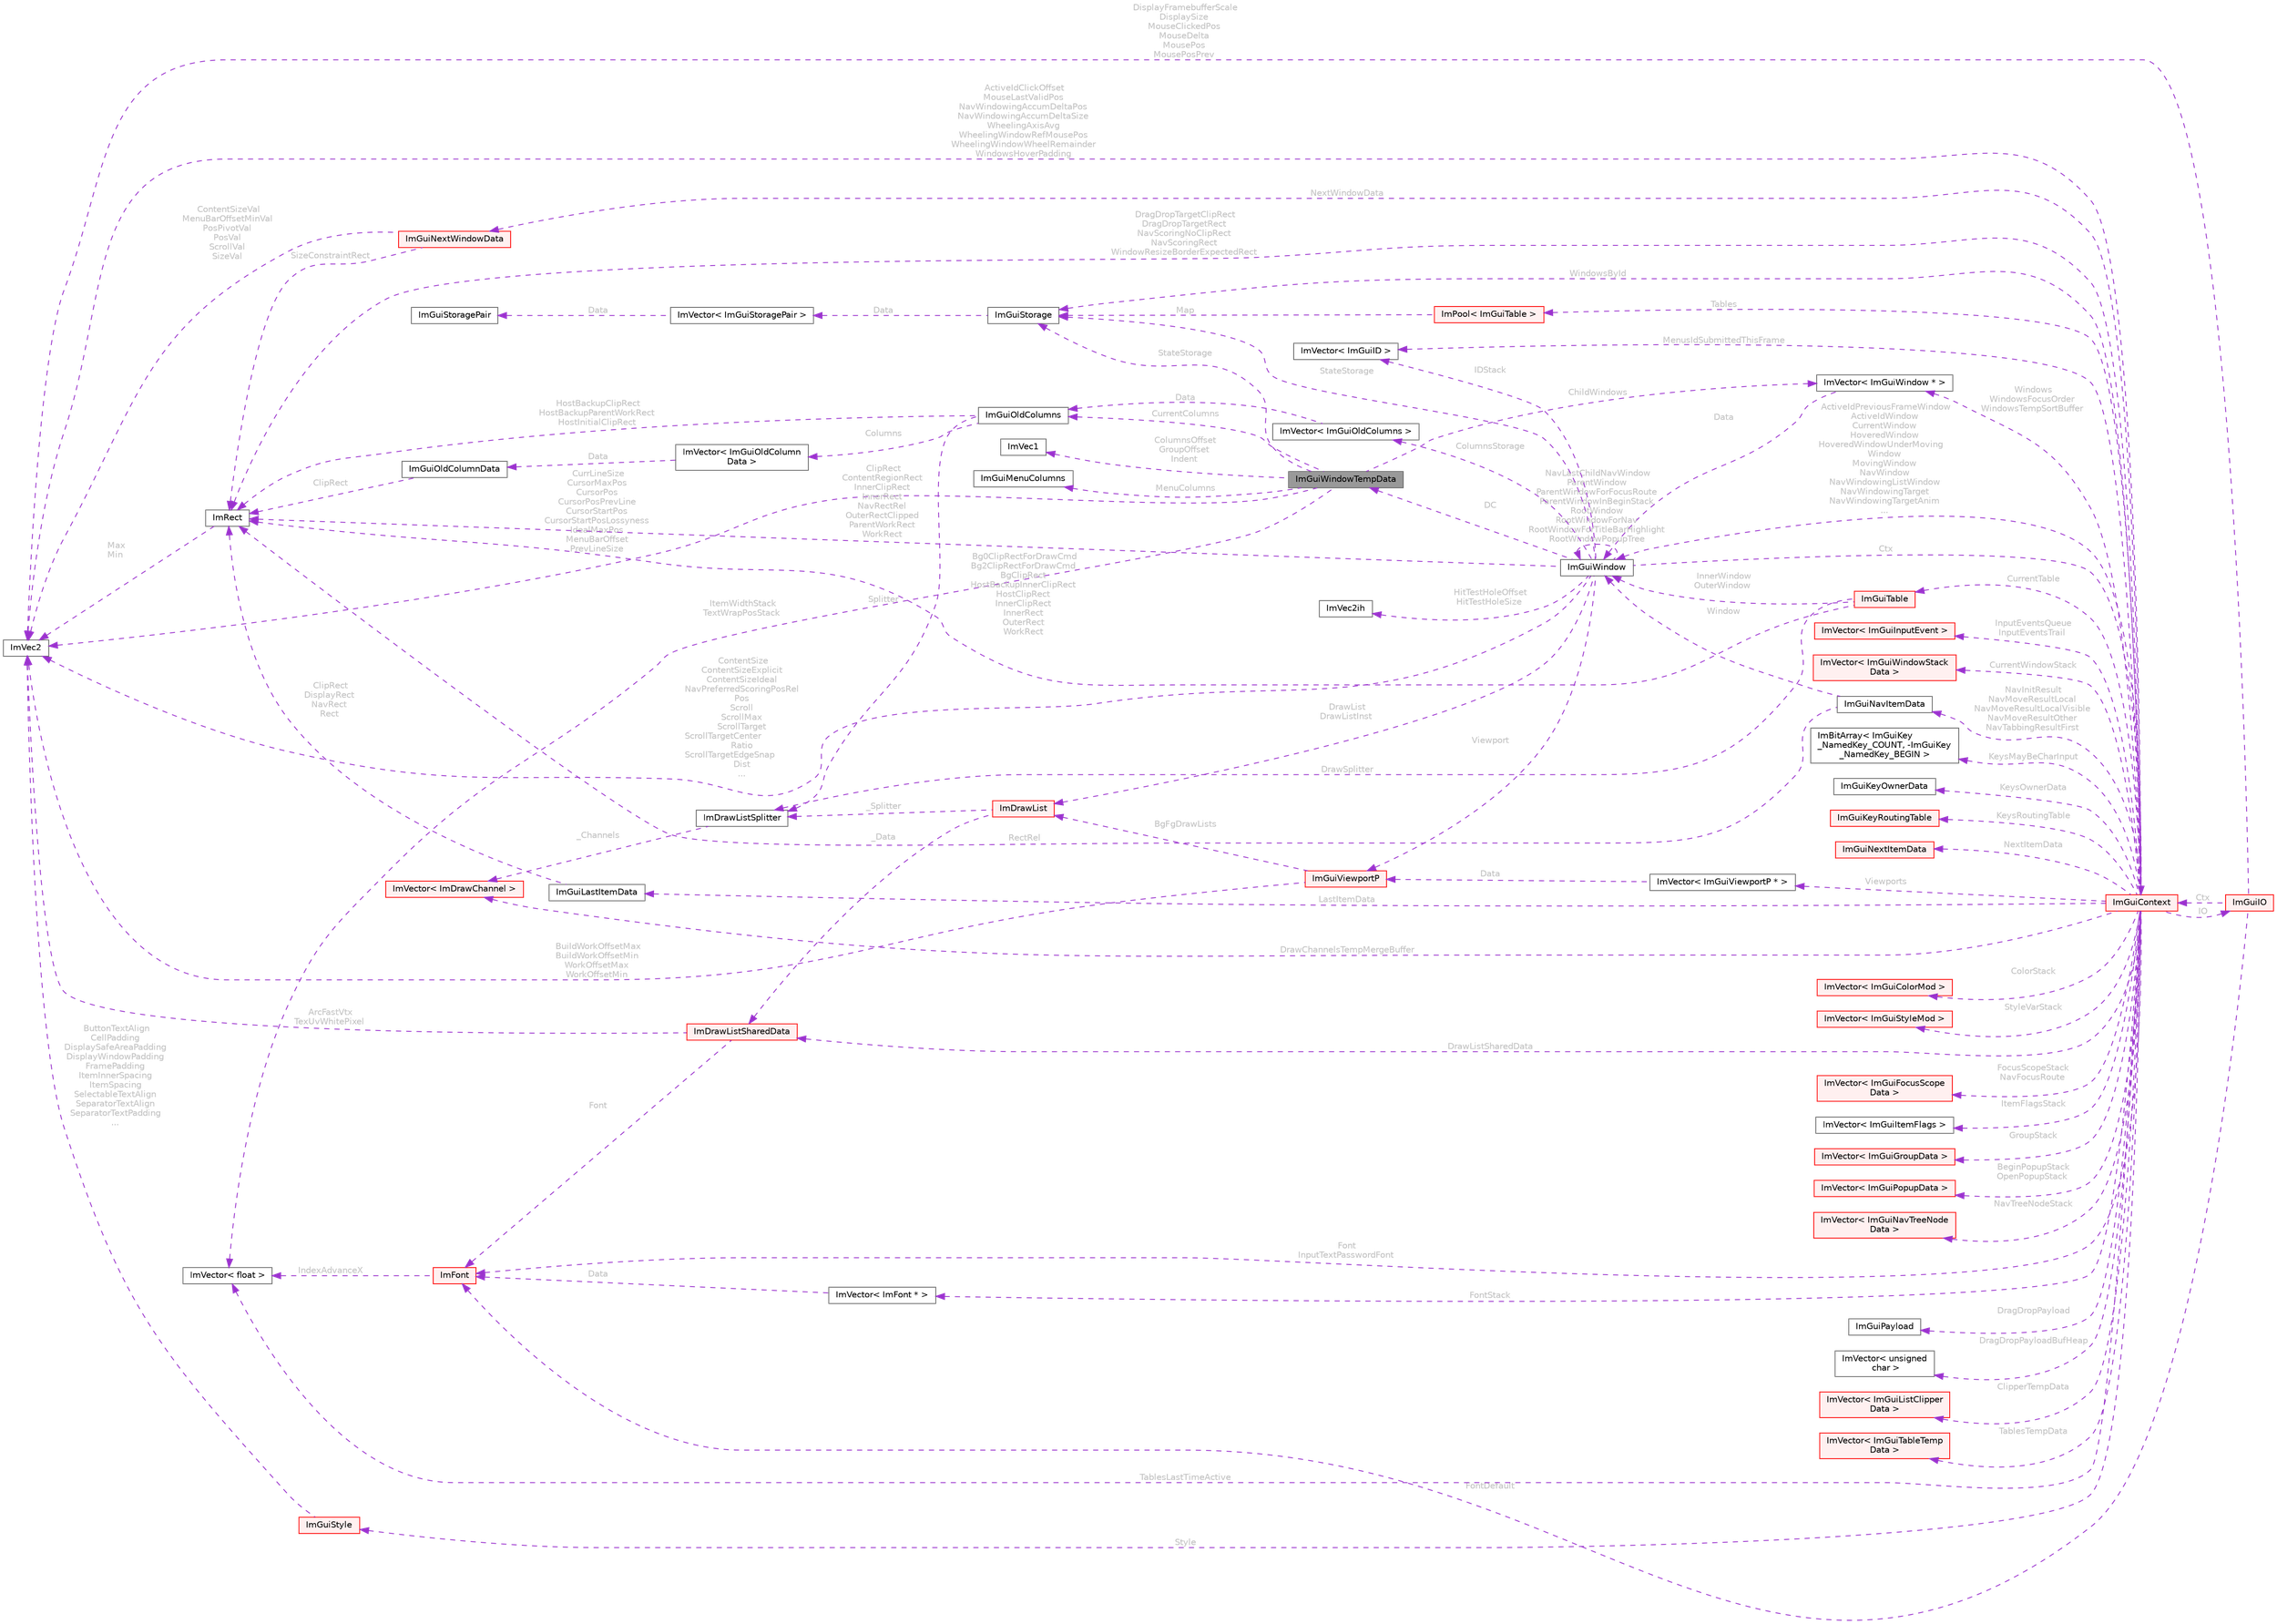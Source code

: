 digraph "ImGuiWindowTempData"
{
 // LATEX_PDF_SIZE
  bgcolor="transparent";
  edge [fontname=Helvetica,fontsize=10,labelfontname=Helvetica,labelfontsize=10];
  node [fontname=Helvetica,fontsize=10,shape=box,height=0.2,width=0.4];
  rankdir="LR";
  Node1 [id="Node000001",label="ImGuiWindowTempData",height=0.2,width=0.4,color="gray40", fillcolor="grey60", style="filled", fontcolor="black",tooltip=" "];
  Node2 -> Node1 [id="edge1_Node000001_Node000002",dir="back",color="darkorchid3",style="dashed",tooltip=" ",label=" CurrLineSize\nCursorMaxPos\nCursorPos\nCursorPosPrevLine\nCursorStartPos\nCursorStartPosLossyness\nIdealMaxPos\nMenuBarOffset\nPrevLineSize",fontcolor="grey" ];
  Node2 [id="Node000002",label="ImVec2",height=0.2,width=0.4,color="gray40", fillcolor="white", style="filled",URL="$structImVec2.html",tooltip=" "];
  Node3 -> Node1 [id="edge2_Node000001_Node000003",dir="back",color="darkorchid3",style="dashed",tooltip=" ",label=" ColumnsOffset\nGroupOffset\nIndent",fontcolor="grey" ];
  Node3 [id="Node000003",label="ImVec1",height=0.2,width=0.4,color="gray40", fillcolor="white", style="filled",URL="$structImVec1.html",tooltip=" "];
  Node4 -> Node1 [id="edge3_Node000001_Node000004",dir="back",color="darkorchid3",style="dashed",tooltip=" ",label=" MenuColumns",fontcolor="grey" ];
  Node4 [id="Node000004",label="ImGuiMenuColumns",height=0.2,width=0.4,color="gray40", fillcolor="white", style="filled",URL="$structImGuiMenuColumns.html",tooltip=" "];
  Node5 -> Node1 [id="edge4_Node000001_Node000005",dir="back",color="darkorchid3",style="dashed",tooltip=" ",label=" ChildWindows",fontcolor="grey" ];
  Node5 [id="Node000005",label="ImVector\< ImGuiWindow * \>",height=0.2,width=0.4,color="gray40", fillcolor="white", style="filled",URL="$structImVector.html",tooltip=" "];
  Node6 -> Node5 [id="edge5_Node000005_Node000006",dir="back",color="darkorchid3",style="dashed",tooltip=" ",label=" Data",fontcolor="grey" ];
  Node6 [id="Node000006",label="ImGuiWindow",height=0.2,width=0.4,color="gray40", fillcolor="white", style="filled",URL="$structImGuiWindow.html",tooltip=" "];
  Node7 -> Node6 [id="edge6_Node000006_Node000007",dir="back",color="darkorchid3",style="dashed",tooltip=" ",label=" Ctx",fontcolor="grey" ];
  Node7 [id="Node000007",label="ImGuiContext",height=0.2,width=0.4,color="red", fillcolor="#FFF0F0", style="filled",URL="$structImGuiContext.html",tooltip=" "];
  Node8 -> Node7 [id="edge7_Node000007_Node000008",dir="back",color="darkorchid3",style="dashed",tooltip=" ",label=" IO",fontcolor="grey" ];
  Node8 [id="Node000008",label="ImGuiIO",height=0.2,width=0.4,color="red", fillcolor="#FFF0F0", style="filled",URL="$structImGuiIO.html",tooltip=" "];
  Node2 -> Node8 [id="edge8_Node000008_Node000002",dir="back",color="darkorchid3",style="dashed",tooltip=" ",label=" DisplayFramebufferScale\nDisplaySize\nMouseClickedPos\nMouseDelta\nMousePos\nMousePosPrev",fontcolor="grey" ];
  Node11 -> Node8 [id="edge9_Node000008_Node000011",dir="back",color="darkorchid3",style="dashed",tooltip=" ",label=" FontDefault",fontcolor="grey" ];
  Node11 [id="Node000011",label="ImFont",height=0.2,width=0.4,color="red", fillcolor="#FFF0F0", style="filled",URL="$structImFont.html",tooltip=" "];
  Node12 -> Node11 [id="edge10_Node000011_Node000012",dir="back",color="darkorchid3",style="dashed",tooltip=" ",label=" IndexAdvanceX",fontcolor="grey" ];
  Node12 [id="Node000012",label="ImVector\< float \>",height=0.2,width=0.4,color="gray40", fillcolor="white", style="filled",URL="$structImVector.html",tooltip=" "];
  Node7 -> Node8 [id="edge11_Node000008_Node000007",dir="back",color="darkorchid3",style="dashed",tooltip=" ",label=" Ctx",fontcolor="grey" ];
  Node23 -> Node7 [id="edge12_Node000007_Node000023",dir="back",color="darkorchid3",style="dashed",tooltip=" ",label=" Style",fontcolor="grey" ];
  Node23 [id="Node000023",label="ImGuiStyle",height=0.2,width=0.4,color="red", fillcolor="#FFF0F0", style="filled",URL="$structImGuiStyle.html",tooltip=" "];
  Node2 -> Node23 [id="edge13_Node000023_Node000002",dir="back",color="darkorchid3",style="dashed",tooltip=" ",label=" ButtonTextAlign\nCellPadding\nDisplaySafeAreaPadding\nDisplayWindowPadding\nFramePadding\nItemInnerSpacing\nItemSpacing\nSelectableTextAlign\nSeparatorTextAlign\nSeparatorTextPadding\n...",fontcolor="grey" ];
  Node11 -> Node7 [id="edge14_Node000007_Node000011",dir="back",color="darkorchid3",style="dashed",tooltip=" ",label=" Font\nInputTextPasswordFont",fontcolor="grey" ];
  Node24 -> Node7 [id="edge15_Node000007_Node000024",dir="back",color="darkorchid3",style="dashed",tooltip=" ",label=" DrawListSharedData",fontcolor="grey" ];
  Node24 [id="Node000024",label="ImDrawListSharedData",height=0.2,width=0.4,color="red", fillcolor="#FFF0F0", style="filled",URL="$structImDrawListSharedData.html",tooltip=" "];
  Node2 -> Node24 [id="edge16_Node000024_Node000002",dir="back",color="darkorchid3",style="dashed",tooltip=" ",label=" ArcFastVtx\nTexUvWhitePixel",fontcolor="grey" ];
  Node11 -> Node24 [id="edge17_Node000024_Node000011",dir="back",color="darkorchid3",style="dashed",tooltip=" ",label=" Font",fontcolor="grey" ];
  Node26 -> Node7 [id="edge18_Node000007_Node000026",dir="back",color="darkorchid3",style="dashed",tooltip=" ",label=" InputEventsQueue\nInputEventsTrail",fontcolor="grey" ];
  Node26 [id="Node000026",label="ImVector\< ImGuiInputEvent \>",height=0.2,width=0.4,color="red", fillcolor="#FFF0F0", style="filled",URL="$structImVector.html",tooltip=" "];
  Node5 -> Node7 [id="edge19_Node000007_Node000005",dir="back",color="darkorchid3",style="dashed",tooltip=" ",label=" Windows\nWindowsFocusOrder\nWindowsTempSortBuffer",fontcolor="grey" ];
  Node34 -> Node7 [id="edge20_Node000007_Node000034",dir="back",color="darkorchid3",style="dashed",tooltip=" ",label=" CurrentWindowStack",fontcolor="grey" ];
  Node34 [id="Node000034",label="ImVector\< ImGuiWindowStack\lData \>",height=0.2,width=0.4,color="red", fillcolor="#FFF0F0", style="filled",URL="$structImVector.html",tooltip=" "];
  Node39 -> Node7 [id="edge21_Node000007_Node000039",dir="back",color="darkorchid3",style="dashed",tooltip=" ",label=" WindowsById",fontcolor="grey" ];
  Node39 [id="Node000039",label="ImGuiStorage",height=0.2,width=0.4,color="gray40", fillcolor="white", style="filled",URL="$structImGuiStorage.html",tooltip=" "];
  Node40 -> Node39 [id="edge22_Node000039_Node000040",dir="back",color="darkorchid3",style="dashed",tooltip=" ",label=" Data",fontcolor="grey" ];
  Node40 [id="Node000040",label="ImVector\< ImGuiStoragePair \>",height=0.2,width=0.4,color="gray40", fillcolor="white", style="filled",URL="$structImVector.html",tooltip=" "];
  Node41 -> Node40 [id="edge23_Node000040_Node000041",dir="back",color="darkorchid3",style="dashed",tooltip=" ",label=" Data",fontcolor="grey" ];
  Node41 [id="Node000041",label="ImGuiStoragePair",height=0.2,width=0.4,color="gray40", fillcolor="white", style="filled",URL="$structImGuiStoragePair.html",tooltip=" "];
  Node2 -> Node7 [id="edge24_Node000007_Node000002",dir="back",color="darkorchid3",style="dashed",tooltip=" ",label=" ActiveIdClickOffset\nMouseLastValidPos\nNavWindowingAccumDeltaPos\nNavWindowingAccumDeltaSize\nWheelingAxisAvg\nWheelingWindowRefMousePos\nWheelingWindowWheelRemainder\nWindowsHoverPadding",fontcolor="grey" ];
  Node6 -> Node7 [id="edge25_Node000007_Node000006",dir="back",color="darkorchid3",style="dashed",tooltip=" ",label=" ActiveIdPreviousFrameWindow\nActiveIdWindow\nCurrentWindow\nHoveredWindow\nHoveredWindowUnderMoving\lWindow\nMovingWindow\nNavWindow\nNavWindowingListWindow\nNavWindowingTarget\nNavWindowingTargetAnim\n...",fontcolor="grey" ];
  Node42 -> Node7 [id="edge26_Node000007_Node000042",dir="back",color="darkorchid3",style="dashed",tooltip=" ",label=" KeysMayBeCharInput",fontcolor="grey" ];
  Node42 [id="Node000042",label="ImBitArray\< ImGuiKey\l_NamedKey_COUNT, -ImGuiKey\l_NamedKey_BEGIN \>",height=0.2,width=0.4,color="gray40", fillcolor="white", style="filled",URL="$structImBitArray.html",tooltip=" "];
  Node43 -> Node7 [id="edge27_Node000007_Node000043",dir="back",color="darkorchid3",style="dashed",tooltip=" ",label=" KeysOwnerData",fontcolor="grey" ];
  Node43 [id="Node000043",label="ImGuiKeyOwnerData",height=0.2,width=0.4,color="gray40", fillcolor="white", style="filled",URL="$structImGuiKeyOwnerData.html",tooltip=" "];
  Node44 -> Node7 [id="edge28_Node000007_Node000044",dir="back",color="darkorchid3",style="dashed",tooltip=" ",label=" KeysRoutingTable",fontcolor="grey" ];
  Node44 [id="Node000044",label="ImGuiKeyRoutingTable",height=0.2,width=0.4,color="red", fillcolor="#FFF0F0", style="filled",URL="$structImGuiKeyRoutingTable.html",tooltip=" "];
  Node47 -> Node7 [id="edge29_Node000007_Node000047",dir="back",color="darkorchid3",style="dashed",tooltip=" ",label=" NextItemData",fontcolor="grey" ];
  Node47 [id="Node000047",label="ImGuiNextItemData",height=0.2,width=0.4,color="red", fillcolor="#FFF0F0", style="filled",URL="$structImGuiNextItemData.html",tooltip=" "];
  Node36 -> Node7 [id="edge30_Node000007_Node000036",dir="back",color="darkorchid3",style="dashed",tooltip=" ",label=" LastItemData",fontcolor="grey" ];
  Node36 [id="Node000036",label="ImGuiLastItemData",height=0.2,width=0.4,color="gray40", fillcolor="white", style="filled",URL="$structImGuiLastItemData.html",tooltip=" "];
  Node37 -> Node36 [id="edge31_Node000036_Node000037",dir="back",color="darkorchid3",style="dashed",tooltip=" ",label=" ClipRect\nDisplayRect\nNavRect\nRect",fontcolor="grey" ];
  Node37 [id="Node000037",label="ImRect",height=0.2,width=0.4,color="gray40", fillcolor="white", style="filled",URL="$structImRect.html",tooltip=" "];
  Node2 -> Node37 [id="edge32_Node000037_Node000002",dir="back",color="darkorchid3",style="dashed",tooltip=" ",label=" Max\nMin",fontcolor="grey" ];
  Node49 -> Node7 [id="edge33_Node000007_Node000049",dir="back",color="darkorchid3",style="dashed",tooltip=" ",label=" NextWindowData",fontcolor="grey" ];
  Node49 [id="Node000049",label="ImGuiNextWindowData",height=0.2,width=0.4,color="red", fillcolor="#FFF0F0", style="filled",URL="$structImGuiNextWindowData.html",tooltip=" "];
  Node2 -> Node49 [id="edge34_Node000049_Node000002",dir="back",color="darkorchid3",style="dashed",tooltip=" ",label=" ContentSizeVal\nMenuBarOffsetMinVal\nPosPivotVal\nPosVal\nScrollVal\nSizeVal",fontcolor="grey" ];
  Node37 -> Node49 [id="edge35_Node000049_Node000037",dir="back",color="darkorchid3",style="dashed",tooltip=" ",label=" SizeConstraintRect",fontcolor="grey" ];
  Node51 -> Node7 [id="edge36_Node000007_Node000051",dir="back",color="darkorchid3",style="dashed",tooltip=" ",label=" ColorStack",fontcolor="grey" ];
  Node51 [id="Node000051",label="ImVector\< ImGuiColorMod \>",height=0.2,width=0.4,color="red", fillcolor="#FFF0F0", style="filled",URL="$structImVector.html",tooltip=" "];
  Node53 -> Node7 [id="edge37_Node000007_Node000053",dir="back",color="darkorchid3",style="dashed",tooltip=" ",label=" StyleVarStack",fontcolor="grey" ];
  Node53 [id="Node000053",label="ImVector\< ImGuiStyleMod \>",height=0.2,width=0.4,color="red", fillcolor="#FFF0F0", style="filled",URL="$structImVector.html",tooltip=" "];
  Node10 -> Node7 [id="edge38_Node000007_Node000010",dir="back",color="darkorchid3",style="dashed",tooltip=" ",label=" FontStack",fontcolor="grey" ];
  Node10 [id="Node000010",label="ImVector\< ImFont * \>",height=0.2,width=0.4,color="gray40", fillcolor="white", style="filled",URL="$structImVector.html",tooltip=" "];
  Node11 -> Node10 [id="edge39_Node000010_Node000011",dir="back",color="darkorchid3",style="dashed",tooltip=" ",label=" Data",fontcolor="grey" ];
  Node55 -> Node7 [id="edge40_Node000007_Node000055",dir="back",color="darkorchid3",style="dashed",tooltip=" ",label=" FocusScopeStack\nNavFocusRoute",fontcolor="grey" ];
  Node55 [id="Node000055",label="ImVector\< ImGuiFocusScope\lData \>",height=0.2,width=0.4,color="red", fillcolor="#FFF0F0", style="filled",URL="$structImVector.html",tooltip=" "];
  Node57 -> Node7 [id="edge41_Node000007_Node000057",dir="back",color="darkorchid3",style="dashed",tooltip=" ",label=" ItemFlagsStack",fontcolor="grey" ];
  Node57 [id="Node000057",label="ImVector\< ImGuiItemFlags \>",height=0.2,width=0.4,color="gray40", fillcolor="white", style="filled",URL="$structImVector.html",tooltip=" "];
  Node58 -> Node7 [id="edge42_Node000007_Node000058",dir="back",color="darkorchid3",style="dashed",tooltip=" ",label=" GroupStack",fontcolor="grey" ];
  Node58 [id="Node000058",label="ImVector\< ImGuiGroupData \>",height=0.2,width=0.4,color="red", fillcolor="#FFF0F0", style="filled",URL="$structImVector.html",tooltip=" "];
  Node60 -> Node7 [id="edge43_Node000007_Node000060",dir="back",color="darkorchid3",style="dashed",tooltip=" ",label=" BeginPopupStack\nOpenPopupStack",fontcolor="grey" ];
  Node60 [id="Node000060",label="ImVector\< ImGuiPopupData \>",height=0.2,width=0.4,color="red", fillcolor="#FFF0F0", style="filled",URL="$structImVector.html",tooltip=" "];
  Node62 -> Node7 [id="edge44_Node000007_Node000062",dir="back",color="darkorchid3",style="dashed",tooltip=" ",label=" NavTreeNodeStack",fontcolor="grey" ];
  Node62 [id="Node000062",label="ImVector\< ImGuiNavTreeNode\lData \>",height=0.2,width=0.4,color="red", fillcolor="#FFF0F0", style="filled",URL="$structImVector.html",tooltip=" "];
  Node64 -> Node7 [id="edge45_Node000007_Node000064",dir="back",color="darkorchid3",style="dashed",tooltip=" ",label=" Viewports",fontcolor="grey" ];
  Node64 [id="Node000064",label="ImVector\< ImGuiViewportP * \>",height=0.2,width=0.4,color="gray40", fillcolor="white", style="filled",URL="$structImVector.html",tooltip=" "];
  Node65 -> Node64 [id="edge46_Node000064_Node000065",dir="back",color="darkorchid3",style="dashed",tooltip=" ",label=" Data",fontcolor="grey" ];
  Node65 [id="Node000065",label="ImGuiViewportP",height=0.2,width=0.4,color="red", fillcolor="#FFF0F0", style="filled",URL="$structImGuiViewportP.html",tooltip=" "];
  Node67 -> Node65 [id="edge47_Node000065_Node000067",dir="back",color="darkorchid3",style="dashed",tooltip=" ",label=" BgFgDrawLists",fontcolor="grey" ];
  Node67 [id="Node000067",label="ImDrawList",height=0.2,width=0.4,color="red", fillcolor="#FFF0F0", style="filled",URL="$structImDrawList.html",tooltip=" "];
  Node24 -> Node67 [id="edge48_Node000067_Node000024",dir="back",color="darkorchid3",style="dashed",tooltip=" ",label=" _Data",fontcolor="grey" ];
  Node74 -> Node67 [id="edge49_Node000067_Node000074",dir="back",color="darkorchid3",style="dashed",tooltip=" ",label=" _Splitter",fontcolor="grey" ];
  Node74 [id="Node000074",label="ImDrawListSplitter",height=0.2,width=0.4,color="gray40", fillcolor="white", style="filled",URL="$structImDrawListSplitter.html",tooltip=" "];
  Node75 -> Node74 [id="edge50_Node000074_Node000075",dir="back",color="darkorchid3",style="dashed",tooltip=" ",label=" _Channels",fontcolor="grey" ];
  Node75 [id="Node000075",label="ImVector\< ImDrawChannel \>",height=0.2,width=0.4,color="red", fillcolor="#FFF0F0", style="filled",URL="$structImVector.html",tooltip=" "];
  Node2 -> Node65 [id="edge51_Node000065_Node000002",dir="back",color="darkorchid3",style="dashed",tooltip=" ",label=" BuildWorkOffsetMax\nBuildWorkOffsetMin\nWorkOffsetMax\nWorkOffsetMin",fontcolor="grey" ];
  Node82 -> Node7 [id="edge52_Node000007_Node000082",dir="back",color="darkorchid3",style="dashed",tooltip=" ",label=" NavInitResult\nNavMoveResultLocal\nNavMoveResultLocalVisible\nNavMoveResultOther\nNavTabbingResultFirst",fontcolor="grey" ];
  Node82 [id="Node000082",label="ImGuiNavItemData",height=0.2,width=0.4,color="gray40", fillcolor="white", style="filled",URL="$structImGuiNavItemData.html",tooltip=" "];
  Node6 -> Node82 [id="edge53_Node000082_Node000006",dir="back",color="darkorchid3",style="dashed",tooltip=" ",label=" Window",fontcolor="grey" ];
  Node37 -> Node82 [id="edge54_Node000082_Node000037",dir="back",color="darkorchid3",style="dashed",tooltip=" ",label=" RectRel",fontcolor="grey" ];
  Node37 -> Node7 [id="edge55_Node000007_Node000037",dir="back",color="darkorchid3",style="dashed",tooltip=" ",label=" DragDropTargetClipRect\nDragDropTargetRect\nNavScoringNoClipRect\nNavScoringRect\nWindowResizeBorderExpectedRect",fontcolor="grey" ];
  Node83 -> Node7 [id="edge56_Node000007_Node000083",dir="back",color="darkorchid3",style="dashed",tooltip=" ",label=" DragDropPayload",fontcolor="grey" ];
  Node83 [id="Node000083",label="ImGuiPayload",height=0.2,width=0.4,color="gray40", fillcolor="white", style="filled",URL="$structImGuiPayload.html",tooltip=" "];
  Node84 -> Node7 [id="edge57_Node000007_Node000084",dir="back",color="darkorchid3",style="dashed",tooltip=" ",label=" DragDropPayloadBufHeap",fontcolor="grey" ];
  Node84 [id="Node000084",label="ImVector\< unsigned\l char \>",height=0.2,width=0.4,color="gray40", fillcolor="white", style="filled",URL="$structImVector.html",tooltip=" "];
  Node85 -> Node7 [id="edge58_Node000007_Node000085",dir="back",color="darkorchid3",style="dashed",tooltip=" ",label=" ClipperTempData",fontcolor="grey" ];
  Node85 [id="Node000085",label="ImVector\< ImGuiListClipper\lData \>",height=0.2,width=0.4,color="red", fillcolor="#FFF0F0", style="filled",URL="$structImVector.html",tooltip=" "];
  Node90 -> Node7 [id="edge59_Node000007_Node000090",dir="back",color="darkorchid3",style="dashed",tooltip=" ",label=" CurrentTable",fontcolor="grey" ];
  Node90 [id="Node000090",label="ImGuiTable",height=0.2,width=0.4,color="red", fillcolor="#FFF0F0", style="filled",URL="$structImGuiTable.html",tooltip=" "];
  Node37 -> Node90 [id="edge60_Node000090_Node000037",dir="back",color="darkorchid3",style="dashed",tooltip=" ",label=" Bg0ClipRectForDrawCmd\nBg2ClipRectForDrawCmd\nBgClipRect\nHostBackupInnerClipRect\nHostClipRect\nInnerClipRect\nInnerRect\nOuterRect\nWorkRect",fontcolor="grey" ];
  Node6 -> Node90 [id="edge61_Node000090_Node000006",dir="back",color="darkorchid3",style="dashed",tooltip=" ",label=" InnerWindow\nOuterWindow",fontcolor="grey" ];
  Node74 -> Node90 [id="edge62_Node000090_Node000074",dir="back",color="darkorchid3",style="dashed",tooltip=" ",label=" DrawSplitter",fontcolor="grey" ];
  Node106 -> Node7 [id="edge63_Node000007_Node000106",dir="back",color="darkorchid3",style="dashed",tooltip=" ",label=" TablesTempData",fontcolor="grey" ];
  Node106 [id="Node000106",label="ImVector\< ImGuiTableTemp\lData \>",height=0.2,width=0.4,color="red", fillcolor="#FFF0F0", style="filled",URL="$structImVector.html",tooltip=" "];
  Node107 -> Node7 [id="edge64_Node000007_Node000107",dir="back",color="darkorchid3",style="dashed",tooltip=" ",label=" Tables",fontcolor="grey" ];
  Node107 [id="Node000107",label="ImPool\< ImGuiTable \>",height=0.2,width=0.4,color="red", fillcolor="#FFF0F0", style="filled",URL="$structImPool.html",tooltip=" "];
  Node39 -> Node107 [id="edge65_Node000107_Node000039",dir="back",color="darkorchid3",style="dashed",tooltip=" ",label=" Map",fontcolor="grey" ];
  Node12 -> Node7 [id="edge66_Node000007_Node000012",dir="back",color="darkorchid3",style="dashed",tooltip=" ",label=" TablesLastTimeActive",fontcolor="grey" ];
  Node75 -> Node7 [id="edge67_Node000007_Node000075",dir="back",color="darkorchid3",style="dashed",tooltip=" ",label=" DrawChannelsTempMergeBuffer",fontcolor="grey" ];
  Node121 -> Node7 [id="edge68_Node000007_Node000121",dir="back",color="darkorchid3",style="dashed",tooltip=" ",label=" MenusIdSubmittedThisFrame",fontcolor="grey" ];
  Node121 [id="Node000121",label="ImVector\< ImGuiID \>",height=0.2,width=0.4,color="gray40", fillcolor="white", style="filled",URL="$structImVector.html",tooltip=" "];
  Node65 -> Node6 [id="edge69_Node000006_Node000065",dir="back",color="darkorchid3",style="dashed",tooltip=" ",label=" Viewport",fontcolor="grey" ];
  Node2 -> Node6 [id="edge70_Node000006_Node000002",dir="back",color="darkorchid3",style="dashed",tooltip=" ",label=" ContentSize\nContentSizeExplicit\nContentSizeIdeal\nNavPreferredScoringPosRel\nPos\nScroll\nScrollMax\nScrollTarget\nScrollTargetCenter\lRatio\nScrollTargetEdgeSnap\lDist\n...",fontcolor="grey" ];
  Node121 -> Node6 [id="edge71_Node000006_Node000121",dir="back",color="darkorchid3",style="dashed",tooltip=" ",label=" IDStack",fontcolor="grey" ];
  Node1 -> Node6 [id="edge72_Node000006_Node000001",dir="back",color="darkorchid3",style="dashed",tooltip=" ",label=" DC",fontcolor="grey" ];
  Node37 -> Node6 [id="edge73_Node000006_Node000037",dir="back",color="darkorchid3",style="dashed",tooltip=" ",label=" ClipRect\nContentRegionRect\nInnerClipRect\nInnerRect\nNavRectRel\nOuterRectClipped\nParentWorkRect\nWorkRect",fontcolor="grey" ];
  Node139 -> Node6 [id="edge74_Node000006_Node000139",dir="back",color="darkorchid3",style="dashed",tooltip=" ",label=" HitTestHoleOffset\nHitTestHoleSize",fontcolor="grey" ];
  Node139 [id="Node000139",label="ImVec2ih",height=0.2,width=0.4,color="gray40", fillcolor="white", style="filled",URL="$structImVec2ih.html",tooltip=" "];
  Node39 -> Node6 [id="edge75_Node000006_Node000039",dir="back",color="darkorchid3",style="dashed",tooltip=" ",label=" StateStorage",fontcolor="grey" ];
  Node140 -> Node6 [id="edge76_Node000006_Node000140",dir="back",color="darkorchid3",style="dashed",tooltip=" ",label=" ColumnsStorage",fontcolor="grey" ];
  Node140 [id="Node000140",label="ImVector\< ImGuiOldColumns \>",height=0.2,width=0.4,color="gray40", fillcolor="white", style="filled",URL="$structImVector.html",tooltip=" "];
  Node141 -> Node140 [id="edge77_Node000140_Node000141",dir="back",color="darkorchid3",style="dashed",tooltip=" ",label=" Data",fontcolor="grey" ];
  Node141 [id="Node000141",label="ImGuiOldColumns",height=0.2,width=0.4,color="gray40", fillcolor="white", style="filled",URL="$structImGuiOldColumns.html",tooltip=" "];
  Node37 -> Node141 [id="edge78_Node000141_Node000037",dir="back",color="darkorchid3",style="dashed",tooltip=" ",label=" HostBackupClipRect\nHostBackupParentWorkRect\nHostInitialClipRect",fontcolor="grey" ];
  Node142 -> Node141 [id="edge79_Node000141_Node000142",dir="back",color="darkorchid3",style="dashed",tooltip=" ",label=" Columns",fontcolor="grey" ];
  Node142 [id="Node000142",label="ImVector\< ImGuiOldColumn\lData \>",height=0.2,width=0.4,color="gray40", fillcolor="white", style="filled",URL="$structImVector.html",tooltip=" "];
  Node143 -> Node142 [id="edge80_Node000142_Node000143",dir="back",color="darkorchid3",style="dashed",tooltip=" ",label=" Data",fontcolor="grey" ];
  Node143 [id="Node000143",label="ImGuiOldColumnData",height=0.2,width=0.4,color="gray40", fillcolor="white", style="filled",URL="$structImGuiOldColumnData.html",tooltip=" "];
  Node37 -> Node143 [id="edge81_Node000143_Node000037",dir="back",color="darkorchid3",style="dashed",tooltip=" ",label=" ClipRect",fontcolor="grey" ];
  Node74 -> Node141 [id="edge82_Node000141_Node000074",dir="back",color="darkorchid3",style="dashed",tooltip=" ",label=" Splitter",fontcolor="grey" ];
  Node67 -> Node6 [id="edge83_Node000006_Node000067",dir="back",color="darkorchid3",style="dashed",tooltip=" ",label=" DrawList\nDrawListInst",fontcolor="grey" ];
  Node6 -> Node6 [id="edge84_Node000006_Node000006",dir="back",color="darkorchid3",style="dashed",tooltip=" ",label=" NavLastChildNavWindow\nParentWindow\nParentWindowForFocusRoute\nParentWindowInBeginStack\nRootWindow\nRootWindowForNav\nRootWindowForTitleBarHighlight\nRootWindowPopupTree",fontcolor="grey" ];
  Node39 -> Node1 [id="edge85_Node000001_Node000039",dir="back",color="darkorchid3",style="dashed",tooltip=" ",label=" StateStorage",fontcolor="grey" ];
  Node141 -> Node1 [id="edge86_Node000001_Node000141",dir="back",color="darkorchid3",style="dashed",tooltip=" ",label=" CurrentColumns",fontcolor="grey" ];
  Node12 -> Node1 [id="edge87_Node000001_Node000012",dir="back",color="darkorchid3",style="dashed",tooltip=" ",label=" ItemWidthStack\nTextWrapPosStack",fontcolor="grey" ];
}
